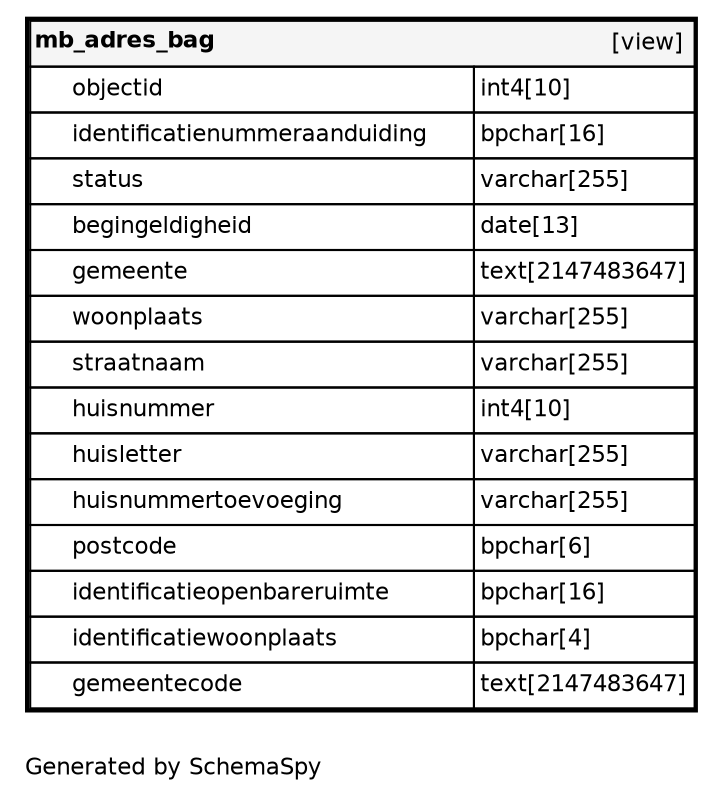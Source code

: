 digraph "oneDegreeRelationshipsDiagram" {
  graph [    rankdir="RL"    bgcolor="#ffffff"    label="\nGenerated by SchemaSpy"    labeljust="l"    nodesep="0.18"    ranksep="0.46"    fontname="Helvetica"    fontsize="11"    ration="compress"  ];  node [    fontname="Helvetica"    fontsize="11"    shape="plaintext"  ];  edge [    arrowsize="0.8"  ];
  "mb_adres_bag" [
   label=<
    <TABLE BORDER="2" CELLBORDER="1" CELLSPACING="0" BGCOLOR="#ffffff">
      <TR><TD COLSPAN="4"  BGCOLOR="#f5f5f5"><TABLE BORDER="0" CELLSPACING="0"><TR><TD ALIGN="LEFT" FIXEDSIZE="TRUE" WIDTH="85" HEIGHT="16"><B>mb_adres_bag</B></TD><TD ALIGN="RIGHT">[view]</TD></TR></TABLE></TD></TR>
      <TR><TD PORT="objectid" COLSPAN="2" ALIGN="LEFT"><TABLE BORDER="0" CELLSPACING="0" ALIGN="LEFT"><TR ALIGN="LEFT"><TD ALIGN="LEFT" FIXEDSIZE="TRUE" WIDTH="15" HEIGHT="16"></TD><TD ALIGN="LEFT" FIXEDSIZE="TRUE" WIDTH="192" HEIGHT="16">objectid</TD></TR></TABLE></TD><TD PORT="objectid.type" ALIGN="LEFT">int4[10]</TD></TR>
      <TR><TD PORT="identificatienummeraanduiding" COLSPAN="2" ALIGN="LEFT"><TABLE BORDER="0" CELLSPACING="0" ALIGN="LEFT"><TR ALIGN="LEFT"><TD ALIGN="LEFT" FIXEDSIZE="TRUE" WIDTH="15" HEIGHT="16"></TD><TD ALIGN="LEFT" FIXEDSIZE="TRUE" WIDTH="192" HEIGHT="16">identificatienummeraanduiding</TD></TR></TABLE></TD><TD PORT="identificatienummeraanduiding.type" ALIGN="LEFT">bpchar[16]</TD></TR>
      <TR><TD PORT="status" COLSPAN="2" ALIGN="LEFT"><TABLE BORDER="0" CELLSPACING="0" ALIGN="LEFT"><TR ALIGN="LEFT"><TD ALIGN="LEFT" FIXEDSIZE="TRUE" WIDTH="15" HEIGHT="16"></TD><TD ALIGN="LEFT" FIXEDSIZE="TRUE" WIDTH="192" HEIGHT="16">status</TD></TR></TABLE></TD><TD PORT="status.type" ALIGN="LEFT">varchar[255]</TD></TR>
      <TR><TD PORT="begingeldigheid" COLSPAN="2" ALIGN="LEFT"><TABLE BORDER="0" CELLSPACING="0" ALIGN="LEFT"><TR ALIGN="LEFT"><TD ALIGN="LEFT" FIXEDSIZE="TRUE" WIDTH="15" HEIGHT="16"></TD><TD ALIGN="LEFT" FIXEDSIZE="TRUE" WIDTH="192" HEIGHT="16">begingeldigheid</TD></TR></TABLE></TD><TD PORT="begingeldigheid.type" ALIGN="LEFT">date[13]</TD></TR>
      <TR><TD PORT="gemeente" COLSPAN="2" ALIGN="LEFT"><TABLE BORDER="0" CELLSPACING="0" ALIGN="LEFT"><TR ALIGN="LEFT"><TD ALIGN="LEFT" FIXEDSIZE="TRUE" WIDTH="15" HEIGHT="16"></TD><TD ALIGN="LEFT" FIXEDSIZE="TRUE" WIDTH="192" HEIGHT="16">gemeente</TD></TR></TABLE></TD><TD PORT="gemeente.type" ALIGN="LEFT">text[2147483647]</TD></TR>
      <TR><TD PORT="woonplaats" COLSPAN="2" ALIGN="LEFT"><TABLE BORDER="0" CELLSPACING="0" ALIGN="LEFT"><TR ALIGN="LEFT"><TD ALIGN="LEFT" FIXEDSIZE="TRUE" WIDTH="15" HEIGHT="16"></TD><TD ALIGN="LEFT" FIXEDSIZE="TRUE" WIDTH="192" HEIGHT="16">woonplaats</TD></TR></TABLE></TD><TD PORT="woonplaats.type" ALIGN="LEFT">varchar[255]</TD></TR>
      <TR><TD PORT="straatnaam" COLSPAN="2" ALIGN="LEFT"><TABLE BORDER="0" CELLSPACING="0" ALIGN="LEFT"><TR ALIGN="LEFT"><TD ALIGN="LEFT" FIXEDSIZE="TRUE" WIDTH="15" HEIGHT="16"></TD><TD ALIGN="LEFT" FIXEDSIZE="TRUE" WIDTH="192" HEIGHT="16">straatnaam</TD></TR></TABLE></TD><TD PORT="straatnaam.type" ALIGN="LEFT">varchar[255]</TD></TR>
      <TR><TD PORT="huisnummer" COLSPAN="2" ALIGN="LEFT"><TABLE BORDER="0" CELLSPACING="0" ALIGN="LEFT"><TR ALIGN="LEFT"><TD ALIGN="LEFT" FIXEDSIZE="TRUE" WIDTH="15" HEIGHT="16"></TD><TD ALIGN="LEFT" FIXEDSIZE="TRUE" WIDTH="192" HEIGHT="16">huisnummer</TD></TR></TABLE></TD><TD PORT="huisnummer.type" ALIGN="LEFT">int4[10]</TD></TR>
      <TR><TD PORT="huisletter" COLSPAN="2" ALIGN="LEFT"><TABLE BORDER="0" CELLSPACING="0" ALIGN="LEFT"><TR ALIGN="LEFT"><TD ALIGN="LEFT" FIXEDSIZE="TRUE" WIDTH="15" HEIGHT="16"></TD><TD ALIGN="LEFT" FIXEDSIZE="TRUE" WIDTH="192" HEIGHT="16">huisletter</TD></TR></TABLE></TD><TD PORT="huisletter.type" ALIGN="LEFT">varchar[255]</TD></TR>
      <TR><TD PORT="huisnummertoevoeging" COLSPAN="2" ALIGN="LEFT"><TABLE BORDER="0" CELLSPACING="0" ALIGN="LEFT"><TR ALIGN="LEFT"><TD ALIGN="LEFT" FIXEDSIZE="TRUE" WIDTH="15" HEIGHT="16"></TD><TD ALIGN="LEFT" FIXEDSIZE="TRUE" WIDTH="192" HEIGHT="16">huisnummertoevoeging</TD></TR></TABLE></TD><TD PORT="huisnummertoevoeging.type" ALIGN="LEFT">varchar[255]</TD></TR>
      <TR><TD PORT="postcode" COLSPAN="2" ALIGN="LEFT"><TABLE BORDER="0" CELLSPACING="0" ALIGN="LEFT"><TR ALIGN="LEFT"><TD ALIGN="LEFT" FIXEDSIZE="TRUE" WIDTH="15" HEIGHT="16"></TD><TD ALIGN="LEFT" FIXEDSIZE="TRUE" WIDTH="192" HEIGHT="16">postcode</TD></TR></TABLE></TD><TD PORT="postcode.type" ALIGN="LEFT">bpchar[6]</TD></TR>
      <TR><TD PORT="identificatieopenbareruimte" COLSPAN="2" ALIGN="LEFT"><TABLE BORDER="0" CELLSPACING="0" ALIGN="LEFT"><TR ALIGN="LEFT"><TD ALIGN="LEFT" FIXEDSIZE="TRUE" WIDTH="15" HEIGHT="16"></TD><TD ALIGN="LEFT" FIXEDSIZE="TRUE" WIDTH="192" HEIGHT="16">identificatieopenbareruimte</TD></TR></TABLE></TD><TD PORT="identificatieopenbareruimte.type" ALIGN="LEFT">bpchar[16]</TD></TR>
      <TR><TD PORT="identificatiewoonplaats" COLSPAN="2" ALIGN="LEFT"><TABLE BORDER="0" CELLSPACING="0" ALIGN="LEFT"><TR ALIGN="LEFT"><TD ALIGN="LEFT" FIXEDSIZE="TRUE" WIDTH="15" HEIGHT="16"></TD><TD ALIGN="LEFT" FIXEDSIZE="TRUE" WIDTH="192" HEIGHT="16">identificatiewoonplaats</TD></TR></TABLE></TD><TD PORT="identificatiewoonplaats.type" ALIGN="LEFT">bpchar[4]</TD></TR>
      <TR><TD PORT="gemeentecode" COLSPAN="2" ALIGN="LEFT"><TABLE BORDER="0" CELLSPACING="0" ALIGN="LEFT"><TR ALIGN="LEFT"><TD ALIGN="LEFT" FIXEDSIZE="TRUE" WIDTH="15" HEIGHT="16"></TD><TD ALIGN="LEFT" FIXEDSIZE="TRUE" WIDTH="192" HEIGHT="16">gemeentecode</TD></TR></TABLE></TD><TD PORT="gemeentecode.type" ALIGN="LEFT">text[2147483647]</TD></TR>
    </TABLE>>
    URL="mb_adres_bag.html"
    target="_top"
    tooltip="mb_adres_bag"
  ];
}
